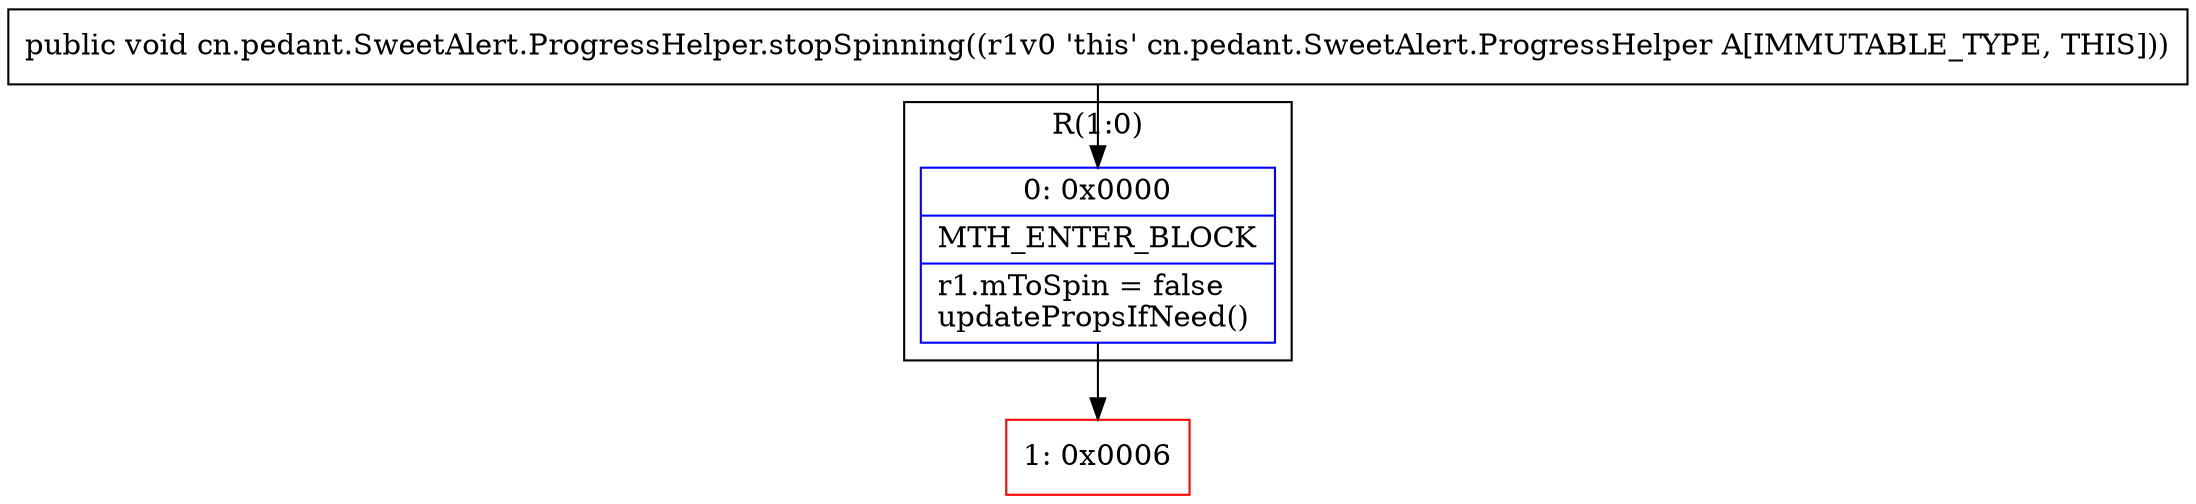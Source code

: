 digraph "CFG forcn.pedant.SweetAlert.ProgressHelper.stopSpinning()V" {
subgraph cluster_Region_96098613 {
label = "R(1:0)";
node [shape=record,color=blue];
Node_0 [shape=record,label="{0\:\ 0x0000|MTH_ENTER_BLOCK\l|r1.mToSpin = false\lupdatePropsIfNeed()\l}"];
}
Node_1 [shape=record,color=red,label="{1\:\ 0x0006}"];
MethodNode[shape=record,label="{public void cn.pedant.SweetAlert.ProgressHelper.stopSpinning((r1v0 'this' cn.pedant.SweetAlert.ProgressHelper A[IMMUTABLE_TYPE, THIS])) }"];
MethodNode -> Node_0;
Node_0 -> Node_1;
}

